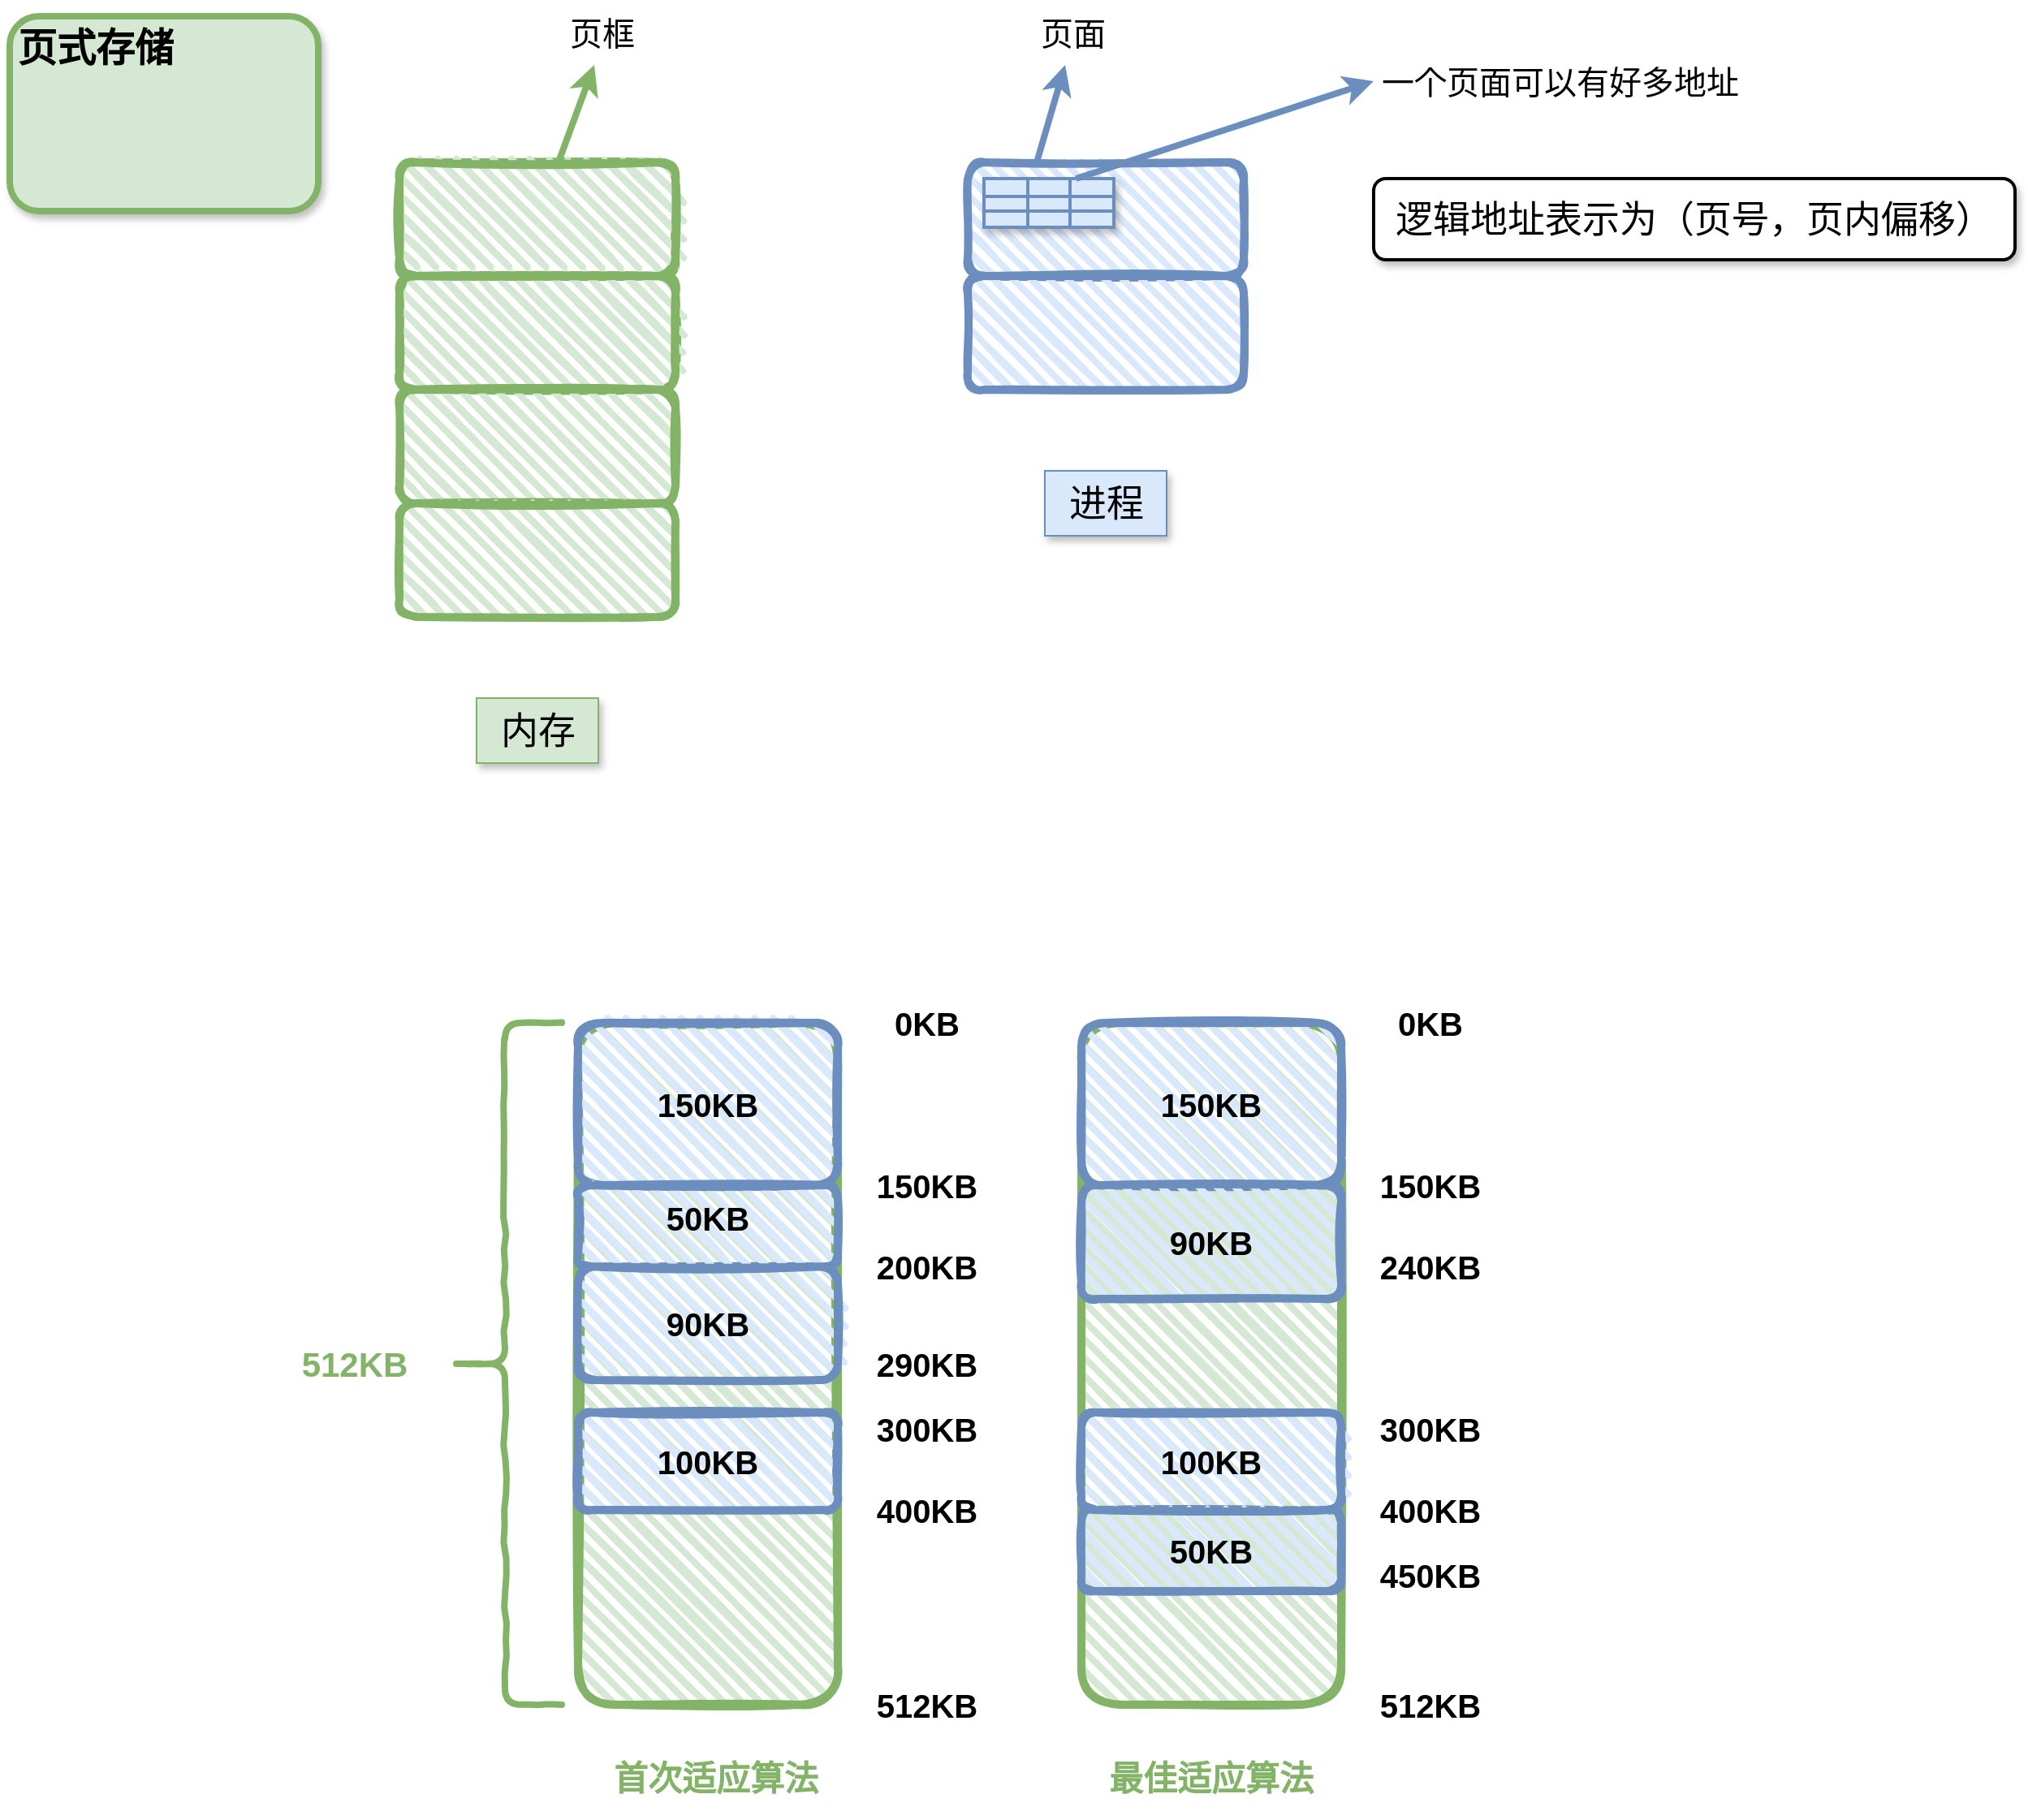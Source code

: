 <mxfile version="15.8.3" type="github">
  <diagram id="8niMTOHg-mjtYMbXrqAT" name="第 1 页">
    <mxGraphModel dx="866" dy="521" grid="1" gridSize="10" guides="1" tooltips="1" connect="1" arrows="1" fold="1" page="1" pageScale="1" pageWidth="827" pageHeight="1169" math="0" shadow="0">
      <root>
        <mxCell id="0" />
        <mxCell id="1" parent="0" />
        <mxCell id="mGNgflJzTAv7n1PGVIst-5" value="&lt;h1&gt;页式存储&lt;/h1&gt;&lt;p&gt;&lt;br&gt;&lt;/p&gt;" style="text;html=1;spacing=5;spacingTop=-20;whiteSpace=wrap;overflow=hidden;rounded=1;fillColor=#d5e8d4;strokeColor=#82b366;align=left;strokeWidth=4;shadow=1;glass=0;sketch=0;" parent="1" vertex="1">
          <mxGeometry x="20" y="30" width="190" height="120" as="geometry" />
        </mxCell>
        <mxCell id="mGNgflJzTAv7n1PGVIst-6" value="" style="rounded=1;whiteSpace=wrap;html=1;strokeWidth=5;fillWeight=4;hachureGap=8;hachureAngle=45;fillColor=#d5e8d4;sketch=1;align=left;strokeColor=#82b366;" parent="1" vertex="1">
          <mxGeometry x="260" y="120" width="170" height="70" as="geometry" />
        </mxCell>
        <mxCell id="mGNgflJzTAv7n1PGVIst-7" value="" style="rounded=1;whiteSpace=wrap;html=1;strokeWidth=5;fillWeight=4;hachureGap=8;hachureAngle=45;fillColor=#d5e8d4;sketch=1;align=left;strokeColor=#82b366;" parent="1" vertex="1">
          <mxGeometry x="260" y="190" width="170" height="70" as="geometry" />
        </mxCell>
        <mxCell id="mGNgflJzTAv7n1PGVIst-8" value="" style="rounded=1;whiteSpace=wrap;html=1;strokeWidth=5;fillWeight=4;hachureGap=8;hachureAngle=45;fillColor=#d5e8d4;sketch=1;align=left;strokeColor=#82b366;" parent="1" vertex="1">
          <mxGeometry x="260" y="260" width="170" height="70" as="geometry" />
        </mxCell>
        <mxCell id="mGNgflJzTAv7n1PGVIst-9" value="" style="rounded=1;whiteSpace=wrap;html=1;strokeWidth=5;fillWeight=4;hachureGap=8;hachureAngle=45;fillColor=#d5e8d4;sketch=1;align=left;strokeColor=#82b366;" parent="1" vertex="1">
          <mxGeometry x="260" y="330" width="170" height="70" as="geometry" />
        </mxCell>
        <mxCell id="mGNgflJzTAv7n1PGVIst-14" style="rounded=0;orthogonalLoop=1;jettySize=auto;html=1;fillColor=#d5e8d4;strokeColor=#82B366;strokeWidth=4;" parent="1" source="mGNgflJzTAv7n1PGVIst-10" edge="1">
          <mxGeometry relative="1" as="geometry">
            <mxPoint x="380" y="60" as="targetPoint" />
          </mxGeometry>
        </mxCell>
        <mxCell id="mGNgflJzTAv7n1PGVIst-10" value="" style="rounded=1;whiteSpace=wrap;html=1;strokeWidth=5;fillWeight=4;hachureGap=8;hachureAngle=45;fillColor=#d5e8d4;sketch=1;align=left;strokeColor=#82b366;" parent="1" vertex="1">
          <mxGeometry x="260" y="120" width="170" height="70" as="geometry" />
        </mxCell>
        <mxCell id="mGNgflJzTAv7n1PGVIst-11" value="" style="rounded=1;whiteSpace=wrap;html=1;strokeWidth=5;fillWeight=4;hachureGap=8;hachureAngle=45;fillColor=#d5e8d4;sketch=1;align=left;strokeColor=#82b366;" parent="1" vertex="1">
          <mxGeometry x="260" y="190" width="170" height="70" as="geometry" />
        </mxCell>
        <mxCell id="mGNgflJzTAv7n1PGVIst-12" value="内存" style="text;html=1;strokeColor=#82b366;fillColor=#d5e8d4;align=center;verticalAlign=middle;whiteSpace=wrap;rounded=0;fontSize=23;shadow=1;" parent="1" vertex="1">
          <mxGeometry x="307.5" y="450" width="75" height="40" as="geometry" />
        </mxCell>
        <mxCell id="mGNgflJzTAv7n1PGVIst-16" value="页框" style="text;html=1;align=center;verticalAlign=middle;whiteSpace=wrap;rounded=0;fontSize=20;" parent="1" vertex="1">
          <mxGeometry x="350" y="20" width="70" height="40" as="geometry" />
        </mxCell>
        <mxCell id="mGNgflJzTAv7n1PGVIst-17" value="" style="rounded=1;whiteSpace=wrap;html=1;strokeWidth=5;fillWeight=4;hachureGap=8;hachureAngle=45;fillColor=#dae8fc;sketch=1;align=left;strokeColor=#6c8ebf;" parent="1" vertex="1">
          <mxGeometry x="610" y="120" width="170" height="70" as="geometry" />
        </mxCell>
        <mxCell id="mGNgflJzTAv7n1PGVIst-18" value="" style="rounded=1;whiteSpace=wrap;html=1;strokeWidth=5;fillWeight=4;hachureGap=8;hachureAngle=45;fillColor=#dae8fc;sketch=1;align=left;strokeColor=#6c8ebf;" parent="1" vertex="1">
          <mxGeometry x="610" y="190" width="170" height="70" as="geometry" />
        </mxCell>
        <mxCell id="mGNgflJzTAv7n1PGVIst-19" value="进程" style="text;html=1;strokeColor=#6c8ebf;fillColor=#dae8fc;align=center;verticalAlign=middle;whiteSpace=wrap;rounded=0;fontSize=23;shadow=1;" parent="1" vertex="1">
          <mxGeometry x="657.5" y="310" width="75" height="40" as="geometry" />
        </mxCell>
        <mxCell id="mGNgflJzTAv7n1PGVIst-20" style="rounded=0;orthogonalLoop=1;jettySize=auto;html=1;fillColor=#dae8fc;strokeColor=#6c8ebf;strokeWidth=4;exitX=0.25;exitY=0;exitDx=0;exitDy=0;" parent="1" source="mGNgflJzTAv7n1PGVIst-17" edge="1">
          <mxGeometry relative="1" as="geometry">
            <mxPoint x="670" y="60" as="targetPoint" />
            <mxPoint x="415.789" y="130" as="sourcePoint" />
          </mxGeometry>
        </mxCell>
        <mxCell id="mGNgflJzTAv7n1PGVIst-21" value="页面" style="text;html=1;align=center;verticalAlign=middle;whiteSpace=wrap;rounded=0;fontSize=20;" parent="1" vertex="1">
          <mxGeometry x="640" y="20" width="70" height="40" as="geometry" />
        </mxCell>
        <mxCell id="mGNgflJzTAv7n1PGVIst-23" value="" style="shape=table;html=1;whiteSpace=wrap;startSize=0;container=1;collapsible=0;childLayout=tableLayout;rounded=0;shadow=1;glass=0;sketch=0;fontSize=23;strokeColor=#6c8ebf;strokeWidth=2;align=left;fillColor=#dae8fc;" parent="1" vertex="1">
          <mxGeometry x="620" y="130" width="80" height="30" as="geometry" />
        </mxCell>
        <mxCell id="mGNgflJzTAv7n1PGVIst-24" value="" style="shape=partialRectangle;html=1;whiteSpace=wrap;collapsible=0;dropTarget=0;pointerEvents=0;fillColor=none;top=0;left=0;bottom=0;right=0;points=[[0,0.5],[1,0.5]];portConstraint=eastwest;rounded=0;shadow=1;glass=0;sketch=0;fontSize=23;strokeColor=default;strokeWidth=4;align=left;" parent="mGNgflJzTAv7n1PGVIst-23" vertex="1">
          <mxGeometry width="80" height="11" as="geometry" />
        </mxCell>
        <mxCell id="mGNgflJzTAv7n1PGVIst-25" value="" style="shape=partialRectangle;html=1;whiteSpace=wrap;connectable=0;fillColor=none;top=0;left=0;bottom=0;right=0;overflow=hidden;pointerEvents=1;rounded=0;shadow=1;glass=0;sketch=0;fontSize=23;strokeColor=default;strokeWidth=4;align=left;" parent="mGNgflJzTAv7n1PGVIst-24" vertex="1">
          <mxGeometry width="27" height="11" as="geometry">
            <mxRectangle width="27" height="11" as="alternateBounds" />
          </mxGeometry>
        </mxCell>
        <mxCell id="mGNgflJzTAv7n1PGVIst-26" value="" style="shape=partialRectangle;html=1;whiteSpace=wrap;connectable=0;fillColor=none;top=0;left=0;bottom=0;right=0;overflow=hidden;pointerEvents=1;rounded=0;shadow=1;glass=0;sketch=0;fontSize=23;strokeColor=default;strokeWidth=4;align=left;" parent="mGNgflJzTAv7n1PGVIst-24" vertex="1">
          <mxGeometry x="27" width="26" height="11" as="geometry">
            <mxRectangle width="26" height="11" as="alternateBounds" />
          </mxGeometry>
        </mxCell>
        <mxCell id="mGNgflJzTAv7n1PGVIst-27" value="" style="shape=partialRectangle;html=1;whiteSpace=wrap;connectable=0;fillColor=none;top=0;left=0;bottom=0;right=0;overflow=hidden;pointerEvents=1;rounded=0;shadow=1;glass=0;sketch=0;fontSize=23;strokeColor=default;strokeWidth=4;align=left;" parent="mGNgflJzTAv7n1PGVIst-24" vertex="1">
          <mxGeometry x="53" width="27" height="11" as="geometry">
            <mxRectangle width="27" height="11" as="alternateBounds" />
          </mxGeometry>
        </mxCell>
        <mxCell id="mGNgflJzTAv7n1PGVIst-28" value="" style="shape=partialRectangle;html=1;whiteSpace=wrap;collapsible=0;dropTarget=0;pointerEvents=0;fillColor=none;top=0;left=0;bottom=0;right=0;points=[[0,0.5],[1,0.5]];portConstraint=eastwest;rounded=0;shadow=1;glass=0;sketch=0;fontSize=23;strokeColor=default;strokeWidth=4;align=left;" parent="mGNgflJzTAv7n1PGVIst-23" vertex="1">
          <mxGeometry y="11" width="80" height="9" as="geometry" />
        </mxCell>
        <mxCell id="mGNgflJzTAv7n1PGVIst-29" value="" style="shape=partialRectangle;html=1;whiteSpace=wrap;connectable=0;fillColor=none;top=0;left=0;bottom=0;right=0;overflow=hidden;pointerEvents=1;rounded=0;shadow=1;glass=0;sketch=0;fontSize=23;strokeColor=default;strokeWidth=4;align=left;" parent="mGNgflJzTAv7n1PGVIst-28" vertex="1">
          <mxGeometry width="27" height="9" as="geometry">
            <mxRectangle width="27" height="9" as="alternateBounds" />
          </mxGeometry>
        </mxCell>
        <mxCell id="mGNgflJzTAv7n1PGVIst-30" value="" style="shape=partialRectangle;html=1;whiteSpace=wrap;connectable=0;fillColor=none;top=0;left=0;bottom=0;right=0;overflow=hidden;pointerEvents=1;rounded=0;shadow=1;glass=0;sketch=0;fontSize=23;strokeColor=default;strokeWidth=4;align=left;" parent="mGNgflJzTAv7n1PGVIst-28" vertex="1">
          <mxGeometry x="27" width="26" height="9" as="geometry">
            <mxRectangle width="26" height="9" as="alternateBounds" />
          </mxGeometry>
        </mxCell>
        <mxCell id="mGNgflJzTAv7n1PGVIst-31" value="" style="shape=partialRectangle;html=1;whiteSpace=wrap;connectable=0;fillColor=none;top=0;left=0;bottom=0;right=0;overflow=hidden;pointerEvents=1;rounded=0;shadow=1;glass=0;sketch=0;fontSize=23;strokeColor=default;strokeWidth=4;align=left;" parent="mGNgflJzTAv7n1PGVIst-28" vertex="1">
          <mxGeometry x="53" width="27" height="9" as="geometry">
            <mxRectangle width="27" height="9" as="alternateBounds" />
          </mxGeometry>
        </mxCell>
        <mxCell id="mGNgflJzTAv7n1PGVIst-32" value="" style="shape=partialRectangle;html=1;whiteSpace=wrap;collapsible=0;dropTarget=0;pointerEvents=0;fillColor=none;top=0;left=0;bottom=0;right=0;points=[[0,0.5],[1,0.5]];portConstraint=eastwest;rounded=0;shadow=1;glass=0;sketch=0;fontSize=23;strokeColor=default;strokeWidth=4;align=left;" parent="mGNgflJzTAv7n1PGVIst-23" vertex="1">
          <mxGeometry y="20" width="80" height="10" as="geometry" />
        </mxCell>
        <mxCell id="mGNgflJzTAv7n1PGVIst-33" value="" style="shape=partialRectangle;html=1;whiteSpace=wrap;connectable=0;fillColor=none;top=0;left=0;bottom=0;right=0;overflow=hidden;pointerEvents=1;rounded=0;shadow=1;glass=0;sketch=0;fontSize=23;strokeColor=default;strokeWidth=4;align=left;" parent="mGNgflJzTAv7n1PGVIst-32" vertex="1">
          <mxGeometry width="27" height="10" as="geometry">
            <mxRectangle width="27" height="10" as="alternateBounds" />
          </mxGeometry>
        </mxCell>
        <mxCell id="mGNgflJzTAv7n1PGVIst-34" value="" style="shape=partialRectangle;html=1;whiteSpace=wrap;connectable=0;fillColor=none;top=0;left=0;bottom=0;right=0;overflow=hidden;pointerEvents=1;rounded=0;shadow=1;glass=0;sketch=0;fontSize=23;strokeColor=default;strokeWidth=4;align=left;" parent="mGNgflJzTAv7n1PGVIst-32" vertex="1">
          <mxGeometry x="27" width="26" height="10" as="geometry">
            <mxRectangle width="26" height="10" as="alternateBounds" />
          </mxGeometry>
        </mxCell>
        <mxCell id="mGNgflJzTAv7n1PGVIst-35" value="" style="shape=partialRectangle;html=1;whiteSpace=wrap;connectable=0;fillColor=none;top=0;left=0;bottom=0;right=0;overflow=hidden;pointerEvents=1;rounded=0;shadow=1;glass=0;sketch=0;fontSize=23;strokeColor=default;strokeWidth=4;align=left;" parent="mGNgflJzTAv7n1PGVIst-32" vertex="1">
          <mxGeometry x="53" width="27" height="10" as="geometry">
            <mxRectangle width="27" height="10" as="alternateBounds" />
          </mxGeometry>
        </mxCell>
        <mxCell id="mGNgflJzTAv7n1PGVIst-36" style="rounded=0;orthogonalLoop=1;jettySize=auto;html=1;fillColor=#dae8fc;strokeColor=#6c8ebf;strokeWidth=4;" parent="1" source="mGNgflJzTAv7n1PGVIst-24" edge="1">
          <mxGeometry relative="1" as="geometry">
            <mxPoint x="860" y="70" as="targetPoint" />
            <mxPoint x="662.5" y="130" as="sourcePoint" />
          </mxGeometry>
        </mxCell>
        <mxCell id="mGNgflJzTAv7n1PGVIst-37" value="一个页面可以有好多地址" style="text;html=1;align=center;verticalAlign=middle;whiteSpace=wrap;rounded=0;fontSize=20;" parent="1" vertex="1">
          <mxGeometry x="850" y="50" width="250" height="40" as="geometry" />
        </mxCell>
        <mxCell id="mGNgflJzTAv7n1PGVIst-38" value="逻辑地址表示为（页号，页内偏移）" style="rounded=1;whiteSpace=wrap;html=1;shadow=1;glass=0;sketch=0;fontSize=23;strokeColor=default;strokeWidth=2;gradientColor=none;align=center;" parent="1" vertex="1">
          <mxGeometry x="860" y="130" width="395" height="50" as="geometry" />
        </mxCell>
        <mxCell id="kxqNruu3WjReAs4DMxfM-1" value="" style="rounded=1;whiteSpace=wrap;html=1;strokeWidth=5;fillWeight=4;hachureGap=8;hachureAngle=45;fillColor=#d5e8d4;sketch=1;align=left;strokeColor=#82b366;noLabel=0;portConstraintRotation=0;" vertex="1" parent="1">
          <mxGeometry x="370" y="650" width="160" height="420" as="geometry" />
        </mxCell>
        <mxCell id="kxqNruu3WjReAs4DMxfM-2" value="" style="shape=curlyBracket;whiteSpace=wrap;html=1;rounded=1;fillColor=#d5e8d4;strokeColor=#82b366;strokeWidth=4;portConstraintRotation=0;comic=1;" vertex="1" parent="1">
          <mxGeometry x="290" y="650" width="70" height="420" as="geometry" />
        </mxCell>
        <mxCell id="kxqNruu3WjReAs4DMxfM-3" value="&lt;b&gt;&lt;font style=&quot;font-size: 21px&quot; color=&quot;#82b366&quot;&gt;512KB&lt;/font&gt;&lt;/b&gt;" style="text;html=1;strokeColor=none;fillColor=none;align=center;verticalAlign=middle;whiteSpace=wrap;rounded=0;comic=1;sketch=1;strokeWidth=5;" vertex="1" parent="1">
          <mxGeometry x="180" y="835" width="105" height="50" as="geometry" />
        </mxCell>
        <mxCell id="kxqNruu3WjReAs4DMxfM-4" value="" style="rounded=1;whiteSpace=wrap;html=1;strokeWidth=5;fillWeight=4;hachureGap=8;hachureAngle=45;fillColor=#dae8fc;sketch=1;align=left;strokeColor=#6c8ebf;noLabel=0;portConstraintRotation=0;" vertex="1" parent="1">
          <mxGeometry x="370" y="650" width="160" height="100" as="geometry" />
        </mxCell>
        <mxCell id="kxqNruu3WjReAs4DMxfM-5" value="" style="rounded=1;whiteSpace=wrap;html=1;strokeWidth=5;fillWeight=4;hachureGap=8;hachureAngle=45;fillColor=#dae8fc;sketch=1;align=left;strokeColor=#6c8ebf;noLabel=0;portConstraintRotation=0;" vertex="1" parent="1">
          <mxGeometry x="370" y="800" width="160" height="70" as="geometry" />
        </mxCell>
        <mxCell id="kxqNruu3WjReAs4DMxfM-6" value="" style="rounded=1;whiteSpace=wrap;html=1;strokeWidth=5;fillWeight=4;hachureGap=8;hachureAngle=45;fillColor=#dae8fc;sketch=1;align=left;strokeColor=#6c8ebf;noLabel=0;portConstraintRotation=0;" vertex="1" parent="1">
          <mxGeometry x="370" y="750" width="160" height="50" as="geometry" />
        </mxCell>
        <mxCell id="kxqNruu3WjReAs4DMxfM-7" value="" style="rounded=1;whiteSpace=wrap;html=1;strokeWidth=5;fillWeight=4;hachureGap=8;hachureAngle=45;fillColor=#dae8fc;sketch=1;align=left;strokeColor=#6c8ebf;noLabel=0;portConstraintRotation=0;" vertex="1" parent="1">
          <mxGeometry x="370" y="890" width="160" height="60" as="geometry" />
        </mxCell>
        <mxCell id="kxqNruu3WjReAs4DMxfM-8" value="150KB" style="text;html=1;align=center;verticalAlign=middle;whiteSpace=wrap;rounded=0;fontSize=20;fontStyle=1" vertex="1" parent="1">
          <mxGeometry x="415" y="680" width="70" height="40" as="geometry" />
        </mxCell>
        <mxCell id="kxqNruu3WjReAs4DMxfM-9" value="50KB" style="text;html=1;align=center;verticalAlign=middle;whiteSpace=wrap;rounded=0;fontSize=20;fontStyle=1" vertex="1" parent="1">
          <mxGeometry x="415" y="750" width="70" height="40" as="geometry" />
        </mxCell>
        <mxCell id="kxqNruu3WjReAs4DMxfM-10" value="90KB" style="text;html=1;align=center;verticalAlign=middle;whiteSpace=wrap;rounded=0;fontSize=20;fontStyle=1" vertex="1" parent="1">
          <mxGeometry x="415" y="815" width="70" height="40" as="geometry" />
        </mxCell>
        <mxCell id="kxqNruu3WjReAs4DMxfM-11" value="0KB" style="text;html=1;align=center;verticalAlign=middle;whiteSpace=wrap;rounded=0;fontSize=20;fontStyle=1" vertex="1" parent="1">
          <mxGeometry x="550" y="630" width="70" height="40" as="geometry" />
        </mxCell>
        <mxCell id="kxqNruu3WjReAs4DMxfM-12" value="150KB" style="text;html=1;align=center;verticalAlign=middle;whiteSpace=wrap;rounded=0;fontSize=20;fontStyle=1" vertex="1" parent="1">
          <mxGeometry x="550" y="730" width="70" height="40" as="geometry" />
        </mxCell>
        <mxCell id="kxqNruu3WjReAs4DMxfM-13" value="200KB" style="text;html=1;align=center;verticalAlign=middle;whiteSpace=wrap;rounded=0;fontSize=20;fontStyle=1" vertex="1" parent="1">
          <mxGeometry x="550" y="780" width="70" height="40" as="geometry" />
        </mxCell>
        <mxCell id="kxqNruu3WjReAs4DMxfM-14" value="290KB" style="text;html=1;align=center;verticalAlign=middle;whiteSpace=wrap;rounded=0;fontSize=20;fontStyle=1" vertex="1" parent="1">
          <mxGeometry x="550" y="840" width="70" height="40" as="geometry" />
        </mxCell>
        <mxCell id="kxqNruu3WjReAs4DMxfM-15" value="300KB" style="text;html=1;align=center;verticalAlign=middle;whiteSpace=wrap;rounded=0;fontSize=20;fontStyle=1" vertex="1" parent="1">
          <mxGeometry x="550" y="880" width="70" height="40" as="geometry" />
        </mxCell>
        <mxCell id="kxqNruu3WjReAs4DMxfM-17" value="100KB" style="text;html=1;align=center;verticalAlign=middle;whiteSpace=wrap;rounded=0;fontSize=20;fontStyle=1" vertex="1" parent="1">
          <mxGeometry x="415" y="900" width="70" height="40" as="geometry" />
        </mxCell>
        <mxCell id="kxqNruu3WjReAs4DMxfM-18" value="400KB" style="text;html=1;align=center;verticalAlign=middle;whiteSpace=wrap;rounded=0;fontSize=20;fontStyle=1" vertex="1" parent="1">
          <mxGeometry x="550" y="930" width="70" height="40" as="geometry" />
        </mxCell>
        <mxCell id="kxqNruu3WjReAs4DMxfM-19" value="512KB" style="text;html=1;align=center;verticalAlign=middle;whiteSpace=wrap;rounded=0;fontSize=20;fontStyle=1" vertex="1" parent="1">
          <mxGeometry x="550" y="1050" width="70" height="40" as="geometry" />
        </mxCell>
        <mxCell id="kxqNruu3WjReAs4DMxfM-20" value="" style="rounded=1;whiteSpace=wrap;html=1;strokeWidth=5;fillWeight=4;hachureGap=8;hachureAngle=45;fillColor=#d5e8d4;sketch=1;align=left;strokeColor=#82b366;noLabel=0;portConstraintRotation=0;" vertex="1" parent="1">
          <mxGeometry x="680" y="650" width="160" height="420" as="geometry" />
        </mxCell>
        <mxCell id="kxqNruu3WjReAs4DMxfM-21" value="" style="rounded=1;whiteSpace=wrap;html=1;strokeWidth=5;fillWeight=4;hachureGap=8;hachureAngle=45;fillColor=#dae8fc;sketch=1;align=left;strokeColor=#6c8ebf;noLabel=0;portConstraintRotation=0;" vertex="1" parent="1">
          <mxGeometry x="680" y="650" width="160" height="100" as="geometry" />
        </mxCell>
        <mxCell id="kxqNruu3WjReAs4DMxfM-24" value="" style="rounded=1;whiteSpace=wrap;html=1;strokeWidth=5;fillWeight=4;hachureGap=8;hachureAngle=45;fillColor=#dae8fc;sketch=1;align=left;strokeColor=#6c8ebf;noLabel=0;portConstraintRotation=0;" vertex="1" parent="1">
          <mxGeometry x="680" y="890" width="160" height="60" as="geometry" />
        </mxCell>
        <mxCell id="kxqNruu3WjReAs4DMxfM-25" value="150KB" style="text;html=1;align=center;verticalAlign=middle;whiteSpace=wrap;rounded=0;fontSize=20;fontStyle=1" vertex="1" parent="1">
          <mxGeometry x="725" y="680" width="70" height="40" as="geometry" />
        </mxCell>
        <mxCell id="kxqNruu3WjReAs4DMxfM-28" value="0KB" style="text;html=1;align=center;verticalAlign=middle;whiteSpace=wrap;rounded=0;fontSize=20;fontStyle=1" vertex="1" parent="1">
          <mxGeometry x="860" y="630" width="70" height="40" as="geometry" />
        </mxCell>
        <mxCell id="kxqNruu3WjReAs4DMxfM-29" value="150KB" style="text;html=1;align=center;verticalAlign=middle;whiteSpace=wrap;rounded=0;fontSize=20;fontStyle=1" vertex="1" parent="1">
          <mxGeometry x="860" y="730" width="70" height="40" as="geometry" />
        </mxCell>
        <mxCell id="kxqNruu3WjReAs4DMxfM-30" value="240KB" style="text;html=1;align=center;verticalAlign=middle;whiteSpace=wrap;rounded=0;fontSize=20;fontStyle=1" vertex="1" parent="1">
          <mxGeometry x="860" y="780" width="70" height="40" as="geometry" />
        </mxCell>
        <mxCell id="kxqNruu3WjReAs4DMxfM-32" value="300KB" style="text;html=1;align=center;verticalAlign=middle;whiteSpace=wrap;rounded=0;fontSize=20;fontStyle=1" vertex="1" parent="1">
          <mxGeometry x="860" y="880" width="70" height="40" as="geometry" />
        </mxCell>
        <mxCell id="kxqNruu3WjReAs4DMxfM-33" value="100KB" style="text;html=1;align=center;verticalAlign=middle;whiteSpace=wrap;rounded=0;fontSize=20;fontStyle=1" vertex="1" parent="1">
          <mxGeometry x="725" y="900" width="70" height="40" as="geometry" />
        </mxCell>
        <mxCell id="kxqNruu3WjReAs4DMxfM-34" value="400KB" style="text;html=1;align=center;verticalAlign=middle;whiteSpace=wrap;rounded=0;fontSize=20;fontStyle=1" vertex="1" parent="1">
          <mxGeometry x="860" y="930" width="70" height="40" as="geometry" />
        </mxCell>
        <mxCell id="kxqNruu3WjReAs4DMxfM-35" value="512KB" style="text;html=1;align=center;verticalAlign=middle;whiteSpace=wrap;rounded=0;fontSize=20;fontStyle=1" vertex="1" parent="1">
          <mxGeometry x="860" y="1050" width="70" height="40" as="geometry" />
        </mxCell>
        <mxCell id="kxqNruu3WjReAs4DMxfM-36" value="" style="rounded=1;whiteSpace=wrap;html=1;strokeWidth=5;fillWeight=4;hachureGap=8;hachureAngle=45;fillColor=#dae8fc;sketch=1;align=left;strokeColor=#6c8ebf;noLabel=0;portConstraintRotation=0;" vertex="1" parent="1">
          <mxGeometry x="680" y="950" width="160" height="50" as="geometry" />
        </mxCell>
        <mxCell id="kxqNruu3WjReAs4DMxfM-37" value="50KB" style="text;html=1;align=center;verticalAlign=middle;whiteSpace=wrap;rounded=0;fontSize=20;fontStyle=1" vertex="1" parent="1">
          <mxGeometry x="725" y="955" width="70" height="40" as="geometry" />
        </mxCell>
        <mxCell id="kxqNruu3WjReAs4DMxfM-38" value="" style="rounded=1;whiteSpace=wrap;html=1;strokeWidth=5;fillWeight=4;hachureGap=8;hachureAngle=45;fillColor=#dae8fc;sketch=1;align=left;strokeColor=#6c8ebf;noLabel=0;portConstraintRotation=0;" vertex="1" parent="1">
          <mxGeometry x="680" y="750" width="160" height="70" as="geometry" />
        </mxCell>
        <mxCell id="kxqNruu3WjReAs4DMxfM-39" value="90KB" style="text;html=1;align=center;verticalAlign=middle;whiteSpace=wrap;rounded=0;fontSize=20;fontStyle=1" vertex="1" parent="1">
          <mxGeometry x="725" y="765" width="70" height="40" as="geometry" />
        </mxCell>
        <mxCell id="kxqNruu3WjReAs4DMxfM-40" value="450KB" style="text;html=1;align=center;verticalAlign=middle;whiteSpace=wrap;rounded=0;fontSize=20;fontStyle=1" vertex="1" parent="1">
          <mxGeometry x="860" y="970" width="70" height="40" as="geometry" />
        </mxCell>
        <mxCell id="kxqNruu3WjReAs4DMxfM-41" value="&lt;font color=&quot;#82b366&quot;&gt;&lt;span style=&quot;font-size: 21px&quot;&gt;&lt;b&gt;首次适应算法&lt;/b&gt;&lt;/span&gt;&lt;/font&gt;" style="text;html=1;strokeColor=none;fillColor=none;align=center;verticalAlign=middle;whiteSpace=wrap;rounded=0;comic=1;sketch=1;strokeWidth=5;" vertex="1" parent="1">
          <mxGeometry x="370" y="1090" width="170" height="50" as="geometry" />
        </mxCell>
        <mxCell id="kxqNruu3WjReAs4DMxfM-42" value="&lt;font color=&quot;#82b366&quot;&gt;&lt;span style=&quot;font-size: 21px&quot;&gt;&lt;b&gt;最佳适应算法&lt;/b&gt;&lt;/span&gt;&lt;/font&gt;" style="text;html=1;strokeColor=none;fillColor=none;align=center;verticalAlign=middle;whiteSpace=wrap;rounded=0;comic=1;sketch=1;strokeWidth=5;" vertex="1" parent="1">
          <mxGeometry x="675" y="1090" width="170" height="50" as="geometry" />
        </mxCell>
      </root>
    </mxGraphModel>
  </diagram>
</mxfile>
